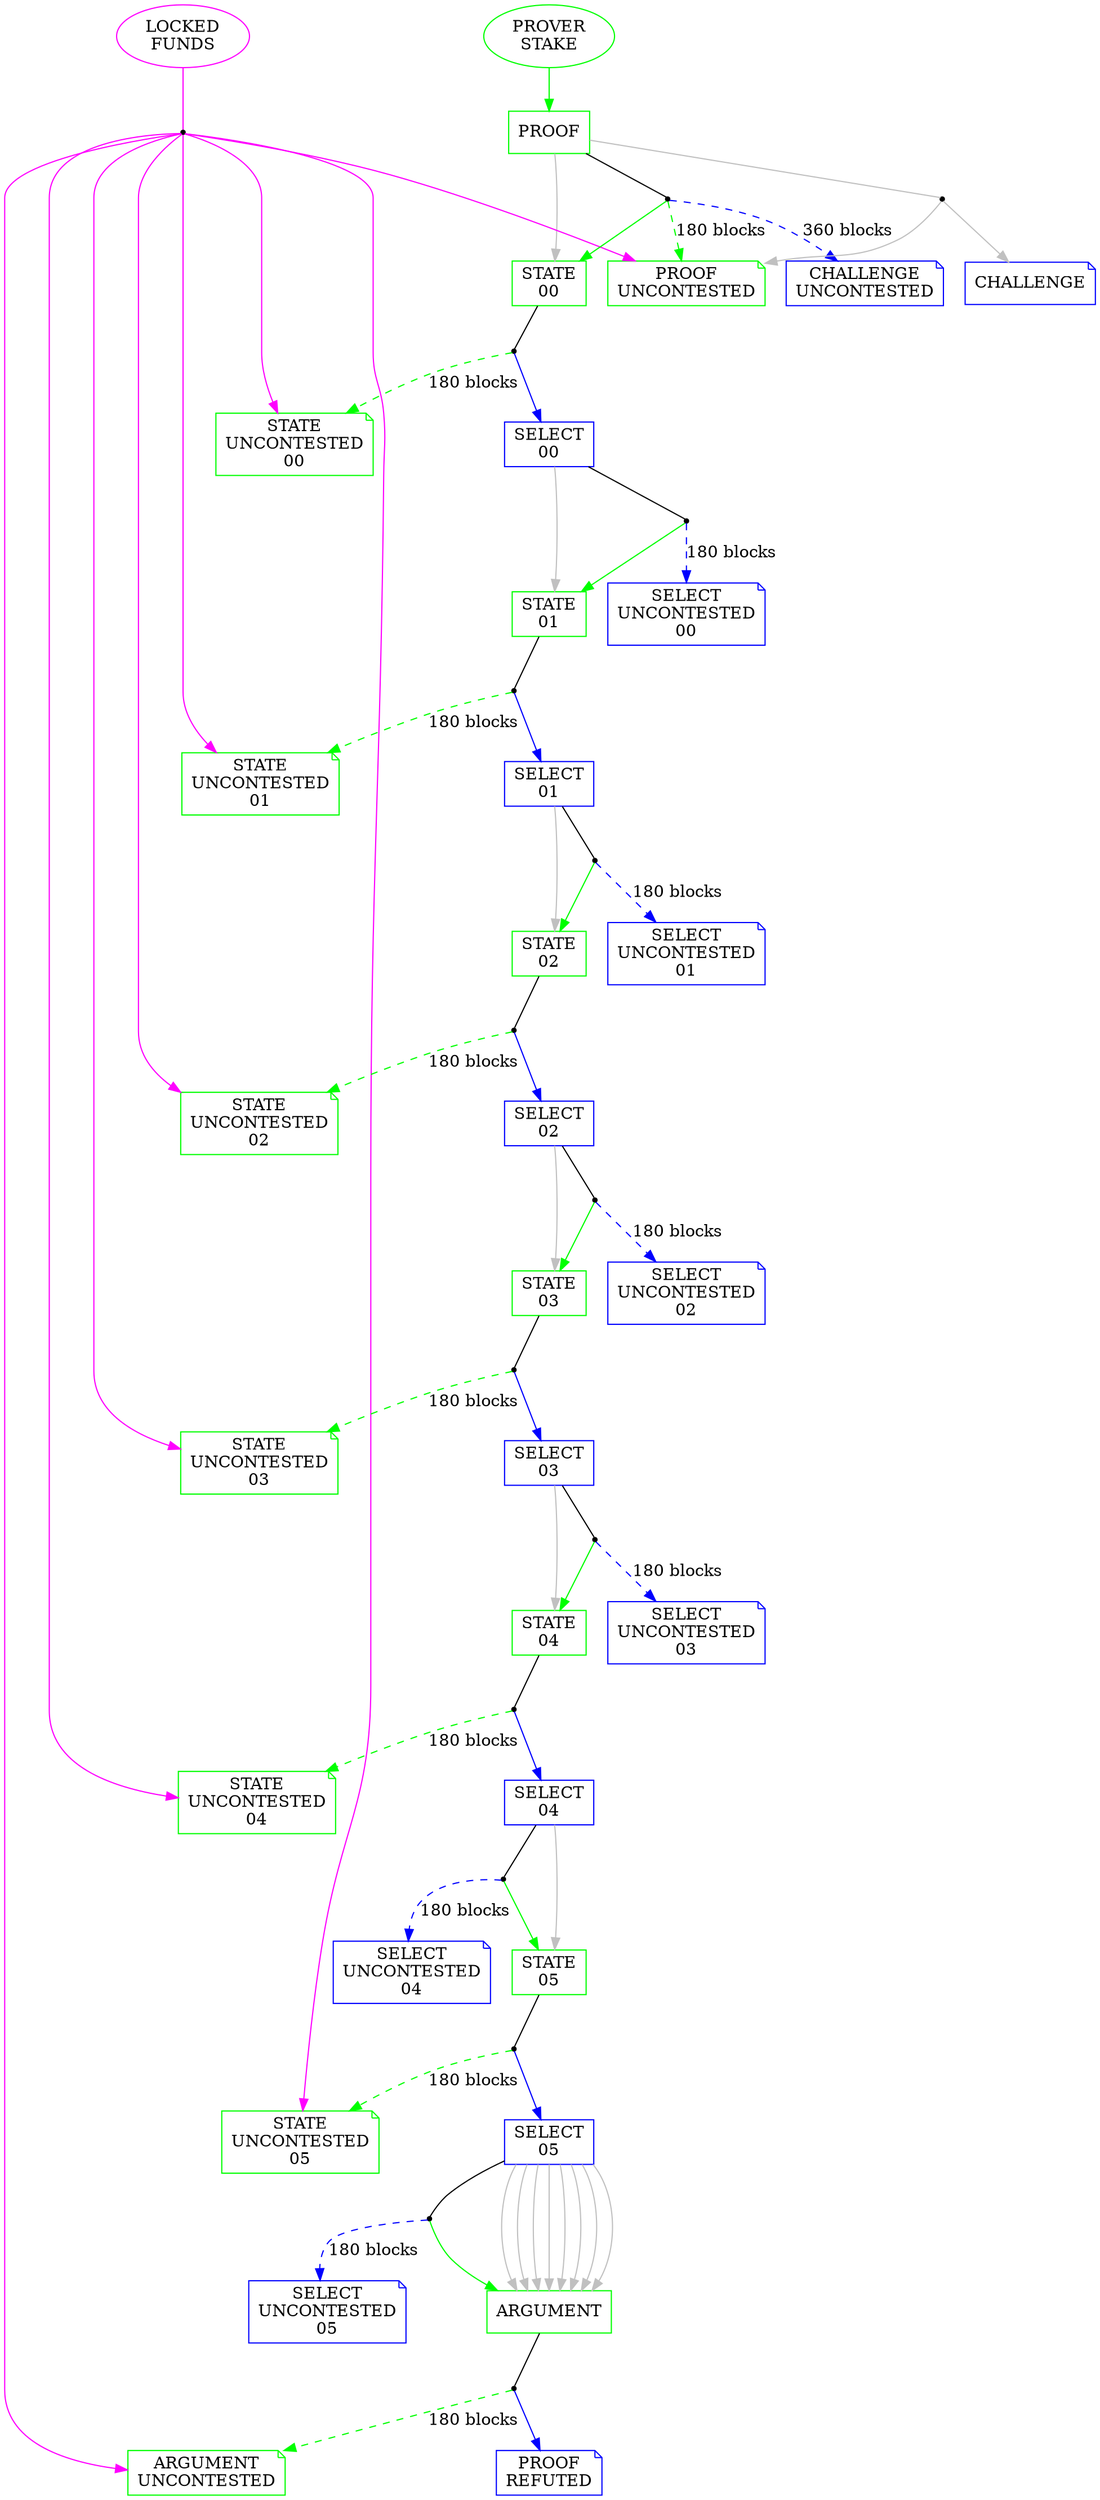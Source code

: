 digraph BitSnark {
	LOCKED_FUNDS [shape=oval; color=magenta; label="LOCKED\nFUNDS"]
	PROVER_STAKE [shape=oval; color=green; label="PROVER\nSTAKE"]
	PROOF [shape=box; color=green; label="PROOF"]
	CHALLENGE [shape=note; color=blue; label="CHALLENGE"]
	PROOF_UNCONTESTED [shape=note; color=green; label="PROOF\nUNCONTESTED"]
	CHALLENGE_UNCONTESTED [shape=note; color=blue; label="CHALLENGE\nUNCONTESTED"]
	STATE_00 [shape=box; color=green; label="STATE\n00"]
	STATE_UNCONTESTED_00 [shape=note; color=green; label="STATE\nUNCONTESTED\n00"]
	SELECT_00 [shape=box; color=blue; label="SELECT\n00"]
	SELECT_UNCONTESTED_00 [shape=note; color=blue; label="SELECT\nUNCONTESTED\n00"]
	STATE_01 [shape=box; color=green; label="STATE\n01"]
	STATE_UNCONTESTED_01 [shape=note; color=green; label="STATE\nUNCONTESTED\n01"]
	SELECT_01 [shape=box; color=blue; label="SELECT\n01"]
	SELECT_UNCONTESTED_01 [shape=note; color=blue; label="SELECT\nUNCONTESTED\n01"]
	STATE_02 [shape=box; color=green; label="STATE\n02"]
	STATE_UNCONTESTED_02 [shape=note; color=green; label="STATE\nUNCONTESTED\n02"]
	SELECT_02 [shape=box; color=blue; label="SELECT\n02"]
	SELECT_UNCONTESTED_02 [shape=note; color=blue; label="SELECT\nUNCONTESTED\n02"]
	STATE_03 [shape=box; color=green; label="STATE\n03"]
	STATE_UNCONTESTED_03 [shape=note; color=green; label="STATE\nUNCONTESTED\n03"]
	SELECT_03 [shape=box; color=blue; label="SELECT\n03"]
	SELECT_UNCONTESTED_03 [shape=note; color=blue; label="SELECT\nUNCONTESTED\n03"]
	STATE_04 [shape=box; color=green; label="STATE\n04"]
	STATE_UNCONTESTED_04 [shape=note; color=green; label="STATE\nUNCONTESTED\n04"]
	SELECT_04 [shape=box; color=blue; label="SELECT\n04"]
	SELECT_UNCONTESTED_04 [shape=note; color=blue; label="SELECT\nUNCONTESTED\n04"]
	STATE_05 [shape=box; color=green; label="STATE\n05"]
	STATE_UNCONTESTED_05 [shape=note; color=green; label="STATE\nUNCONTESTED\n05"]
	SELECT_05 [shape=box; color=blue; label="SELECT\n05"]
	SELECT_UNCONTESTED_05 [shape=note; color=blue; label="SELECT\nUNCONTESTED\n05"]
	ARGUMENT [shape=box; color=green; label="ARGUMENT"]
	PROOF_REFUTED [shape=note; color=blue; label="PROOF\nREFUTED"]
	ARGUMENT_UNCONTESTED [shape=note; color=green; label="ARGUMENT\nUNCONTESTED"]
	{rank=same; LOCKED_FUNDS; PROVER_STAKE}
	{rank=same; }
	PROOF -> STATE_00 -> SELECT_00 -> STATE_01 -> SELECT_01 -> STATE_02 -> SELECT_02 -> STATE_03 -> SELECT_03 -> STATE_04 -> SELECT_04 -> STATE_05 -> SELECT_05 -> ARGUMENT -> PROOF_REFUTED [style=invis; weight=30]
	STATE_UNCONTESTED_00 -> STATE_UNCONTESTED_01 -> STATE_UNCONTESTED_02 -> STATE_UNCONTESTED_03 -> STATE_UNCONTESTED_04 -> STATE_UNCONTESTED_05 [style=invis; weight=1]
	SELECT_UNCONTESTED_00 -> SELECT_UNCONTESTED_01 -> SELECT_UNCONTESTED_02 -> SELECT_UNCONTESTED_03 -> SELECT_UNCONTESTED_04 -> SELECT_UNCONTESTED_05 [style=invis; weight=0]
	LOCKED_FUNDS_output_0 [shape=point]
	LOCKED_FUNDS -> LOCKED_FUNDS_output_0 [color=magenta; arrowhead=none; weight=20]
	LOCKED_FUNDS_output_0 -> PROOF_UNCONTESTED [color=magenta]
	LOCKED_FUNDS_output_0 -> STATE_UNCONTESTED_00 [color=magenta]
	LOCKED_FUNDS_output_0 -> STATE_UNCONTESTED_01 [color=magenta]
	LOCKED_FUNDS_output_0 -> STATE_UNCONTESTED_02 [color=magenta]
	LOCKED_FUNDS_output_0 -> STATE_UNCONTESTED_03 [color=magenta]
	LOCKED_FUNDS_output_0 -> STATE_UNCONTESTED_04 [color=magenta]
	LOCKED_FUNDS_output_0 -> STATE_UNCONTESTED_05 [color=magenta]
	LOCKED_FUNDS_output_0 -> ARGUMENT_UNCONTESTED [color=magenta]
	PROVER_STAKE -> PROOF [color=green]
	PROOF_output_0 [shape=point]
	PROOF -> PROOF_output_0 [arrowhead=none]
	PROOF_output_0 -> PROOF_UNCONTESTED [color=green; style=dashed; label="180 blocks"]
	PROOF_output_0 -> CHALLENGE_UNCONTESTED [color=blue; style=dashed; label="360 blocks"]
	PROOF_output_0 -> STATE_00 [color=green]
	PROOF -> STATE_00 [color=gray]
	PROOF_output_2 [shape=point]
	PROOF -> PROOF_output_2 [color=gray; arrowhead=none]
	PROOF_output_2 -> CHALLENGE [color=gray]
	PROOF_output_2 -> PROOF_UNCONTESTED [color=gray]
	STATE_00_output_0 [shape=point]
	STATE_00 -> STATE_00_output_0 [arrowhead=none]
	STATE_00_output_0 -> STATE_UNCONTESTED_00 [color=green; style=dashed; label="180 blocks"]
	STATE_00_output_0 -> SELECT_00 [color=blue]
	SELECT_00_output_0 [shape=point]
	SELECT_00 -> SELECT_00_output_0 [arrowhead=none]
	SELECT_00_output_0 -> SELECT_UNCONTESTED_00 [color=blue; weight=100; style=dashed; label="180 blocks"]
	SELECT_00_output_0 -> STATE_01 [color=green]
	SELECT_00 -> STATE_01 [color=gray]
	STATE_01_output_0 [shape=point]
	STATE_01 -> STATE_01_output_0 [arrowhead=none]
	STATE_01_output_0 -> STATE_UNCONTESTED_01 [color=green; style=dashed; label="180 blocks"]
	STATE_01_output_0 -> SELECT_01 [color=blue]
	SELECT_01_output_0 [shape=point]
	SELECT_01 -> SELECT_01_output_0 [arrowhead=none]
	SELECT_01_output_0 -> SELECT_UNCONTESTED_01 [color=blue; style=dashed; label="180 blocks"]
	SELECT_01_output_0 -> STATE_02 [color=green]
	SELECT_01 -> STATE_02 [color=gray]
	STATE_02_output_0 [shape=point]
	STATE_02 -> STATE_02_output_0 [arrowhead=none]
	STATE_02_output_0 -> STATE_UNCONTESTED_02 [color=green; style=dashed; label="180 blocks"]
	STATE_02_output_0 -> SELECT_02 [color=blue]
	SELECT_02_output_0 [shape=point]
	SELECT_02 -> SELECT_02_output_0 [arrowhead=none]
	SELECT_02_output_0 -> SELECT_UNCONTESTED_02 [color=blue; style=dashed; label="180 blocks"]
	SELECT_02_output_0 -> STATE_03 [color=green]
	SELECT_02 -> STATE_03 [color=gray]
	STATE_03_output_0 [shape=point]
	STATE_03 -> STATE_03_output_0 [arrowhead=none]
	STATE_03_output_0 -> STATE_UNCONTESTED_03 [color=green; style=dashed; label="180 blocks"]
	STATE_03_output_0 -> SELECT_03 [color=blue]
	SELECT_03_output_0 [shape=point]
	SELECT_03 -> SELECT_03_output_0 [arrowhead=none]
	SELECT_03_output_0 -> SELECT_UNCONTESTED_03 [color=blue; style=dashed; label="180 blocks"]
	SELECT_03_output_0 -> STATE_04 [color=green]
	SELECT_03 -> STATE_04 [color=gray]
	STATE_04_output_0 [shape=point]
	STATE_04 -> STATE_04_output_0 [arrowhead=none]
	STATE_04_output_0 -> STATE_UNCONTESTED_04 [color=green; style=dashed; label="180 blocks"]
	STATE_04_output_0 -> SELECT_04 [color=blue]
	SELECT_04_output_0 [shape=point]
	SELECT_04 -> SELECT_04_output_0 [arrowhead=none]
	SELECT_04_output_0 -> SELECT_UNCONTESTED_04 [color=blue; style=dashed; label="180 blocks"]
	SELECT_04_output_0 -> STATE_05 [color=green]
	SELECT_04 -> STATE_05 [color=gray]
	STATE_05_output_0 [shape=point]
	STATE_05 -> STATE_05_output_0 [arrowhead=none]
	STATE_05_output_0 -> STATE_UNCONTESTED_05 [color=green; style=dashed; label="180 blocks"]
	STATE_05_output_0 -> SELECT_05 [color=blue]
	SELECT_05_output_0 [shape=point]
	SELECT_05 -> SELECT_05_output_0 [arrowhead=none]
	SELECT_05_output_0 -> SELECT_UNCONTESTED_05 [color=blue; style=dashed; label="180 blocks"]
	SELECT_05_output_0 -> ARGUMENT [color=green]
	SELECT_05 -> ARGUMENT [color=gray]
	SELECT_05 -> ARGUMENT [color=gray]
	SELECT_05 -> ARGUMENT [color=gray]
	SELECT_05 -> ARGUMENT [color=gray]
	SELECT_05 -> ARGUMENT [color=gray]
	SELECT_05 -> ARGUMENT [color=gray]
	SELECT_05 -> ARGUMENT [color=gray]
	SELECT_05 -> ARGUMENT [color=gray]
	ARGUMENT_output_0 [shape=point]
	ARGUMENT -> ARGUMENT_output_0 [arrowhead=none]
	ARGUMENT_output_0 -> PROOF_REFUTED [color=blue]
	ARGUMENT_output_0 -> ARGUMENT_UNCONTESTED [color=green; style=dashed; label="180 blocks"]
	LOCKED_FUNDS -> PROOF_UNCONTESTED [style=invis]
}
